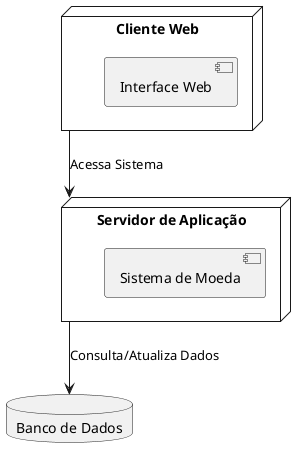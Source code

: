 @startuml

node "Servidor de Aplicação" as appServer {
  [Sistema de Moeda]
}

database "Banco de Dados" as db {
}

node "Cliente Web" as client {
  [Interface Web]
}

client --> appServer: "Acessa Sistema"
appServer --> db: "Consulta/Atualiza Dados"

@enduml